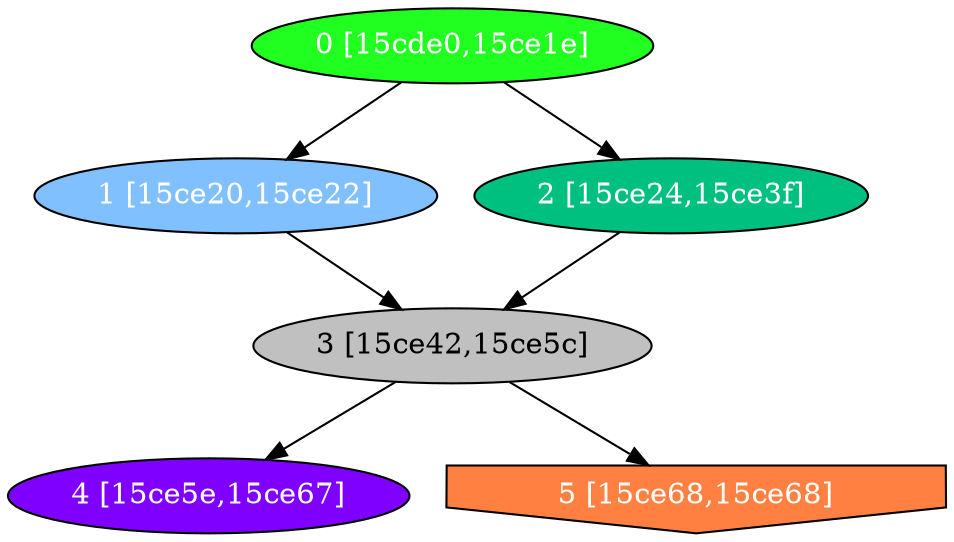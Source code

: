 diGraph libnss3{
	libnss3_0  [style=filled fillcolor="#20FF20" fontcolor="#ffffff" shape=oval label="0 [15cde0,15ce1e]"]
	libnss3_1  [style=filled fillcolor="#80C0FF" fontcolor="#ffffff" shape=oval label="1 [15ce20,15ce22]"]
	libnss3_2  [style=filled fillcolor="#00C080" fontcolor="#ffffff" shape=oval label="2 [15ce24,15ce3f]"]
	libnss3_3  [style=filled fillcolor="#C0C0C0" fontcolor="#000000" shape=oval label="3 [15ce42,15ce5c]"]
	libnss3_4  [style=filled fillcolor="#8000FF" fontcolor="#ffffff" shape=oval label="4 [15ce5e,15ce67]"]
	libnss3_5  [style=filled fillcolor="#FF8040" fontcolor="#ffffff" shape=invhouse label="5 [15ce68,15ce68]"]

	libnss3_0 -> libnss3_1
	libnss3_0 -> libnss3_2
	libnss3_1 -> libnss3_3
	libnss3_2 -> libnss3_3
	libnss3_3 -> libnss3_4
	libnss3_3 -> libnss3_5
}